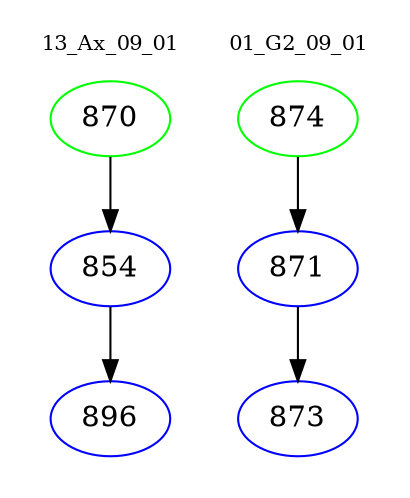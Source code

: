 digraph{
subgraph cluster_0 {
color = white
label = "13_Ax_09_01";
fontsize=10;
T0_870 [label="870", color="green"]
T0_870 -> T0_854 [color="black"]
T0_854 [label="854", color="blue"]
T0_854 -> T0_896 [color="black"]
T0_896 [label="896", color="blue"]
}
subgraph cluster_1 {
color = white
label = "01_G2_09_01";
fontsize=10;
T1_874 [label="874", color="green"]
T1_874 -> T1_871 [color="black"]
T1_871 [label="871", color="blue"]
T1_871 -> T1_873 [color="black"]
T1_873 [label="873", color="blue"]
}
}
